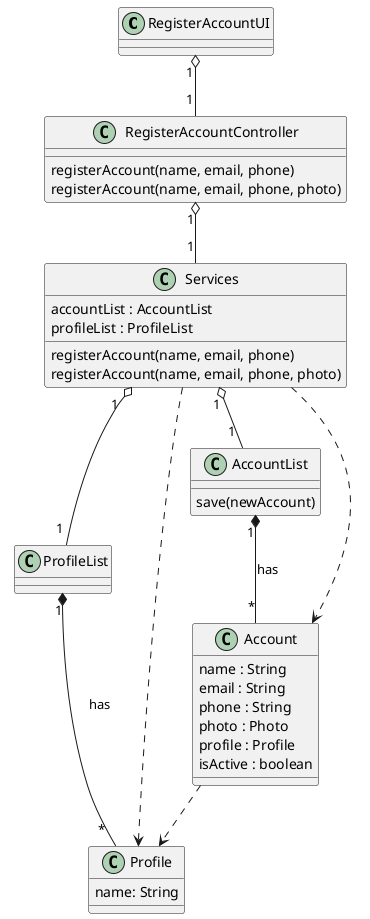 @startuml

class RegisterAccountUI {}

class RegisterAccountController {

registerAccount(name, email, phone)
registerAccount(name, email, phone, photo)
}

class Services {
accountList : AccountList
profileList : ProfileList
registerAccount(name, email, phone)
registerAccount(name, email, phone, photo)
}

class ProfileList {
}

class AccountList {
save(newAccount)
}

class Profile {
name: String
}

class Account {
name : String
email : String
phone : String
photo : Photo
profile : Profile
isActive : boolean
}

RegisterAccountUI "     1" o-- "        1" RegisterAccountController
RegisterAccountController "     1" o-- "        1" Services
Services "                               1" o-- "        1" ProfileList
Services ..> Profile
Services "        1" o-- "             1" AccountList
Services ..> Account
Account ..> Profile
AccountList "  1" *-- "   *" Account : has
ProfileList "1" *-- "                  *" Profile : has

@enduml